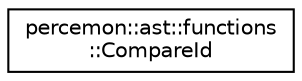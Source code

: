 digraph "Graphical Class Hierarchy"
{
 // LATEX_PDF_SIZE
  edge [fontname="Helvetica",fontsize="10",labelfontname="Helvetica",labelfontsize="10"];
  node [fontname="Helvetica",fontsize="10",shape=record];
  rankdir="LR";
  Node0 [label="percemon::ast::functions\l::CompareId",height=0.2,width=0.4,color="black", fillcolor="white", style="filled",URL="$structpercemon_1_1ast_1_1functions_1_1CompareId.html",tooltip=" "];
}
